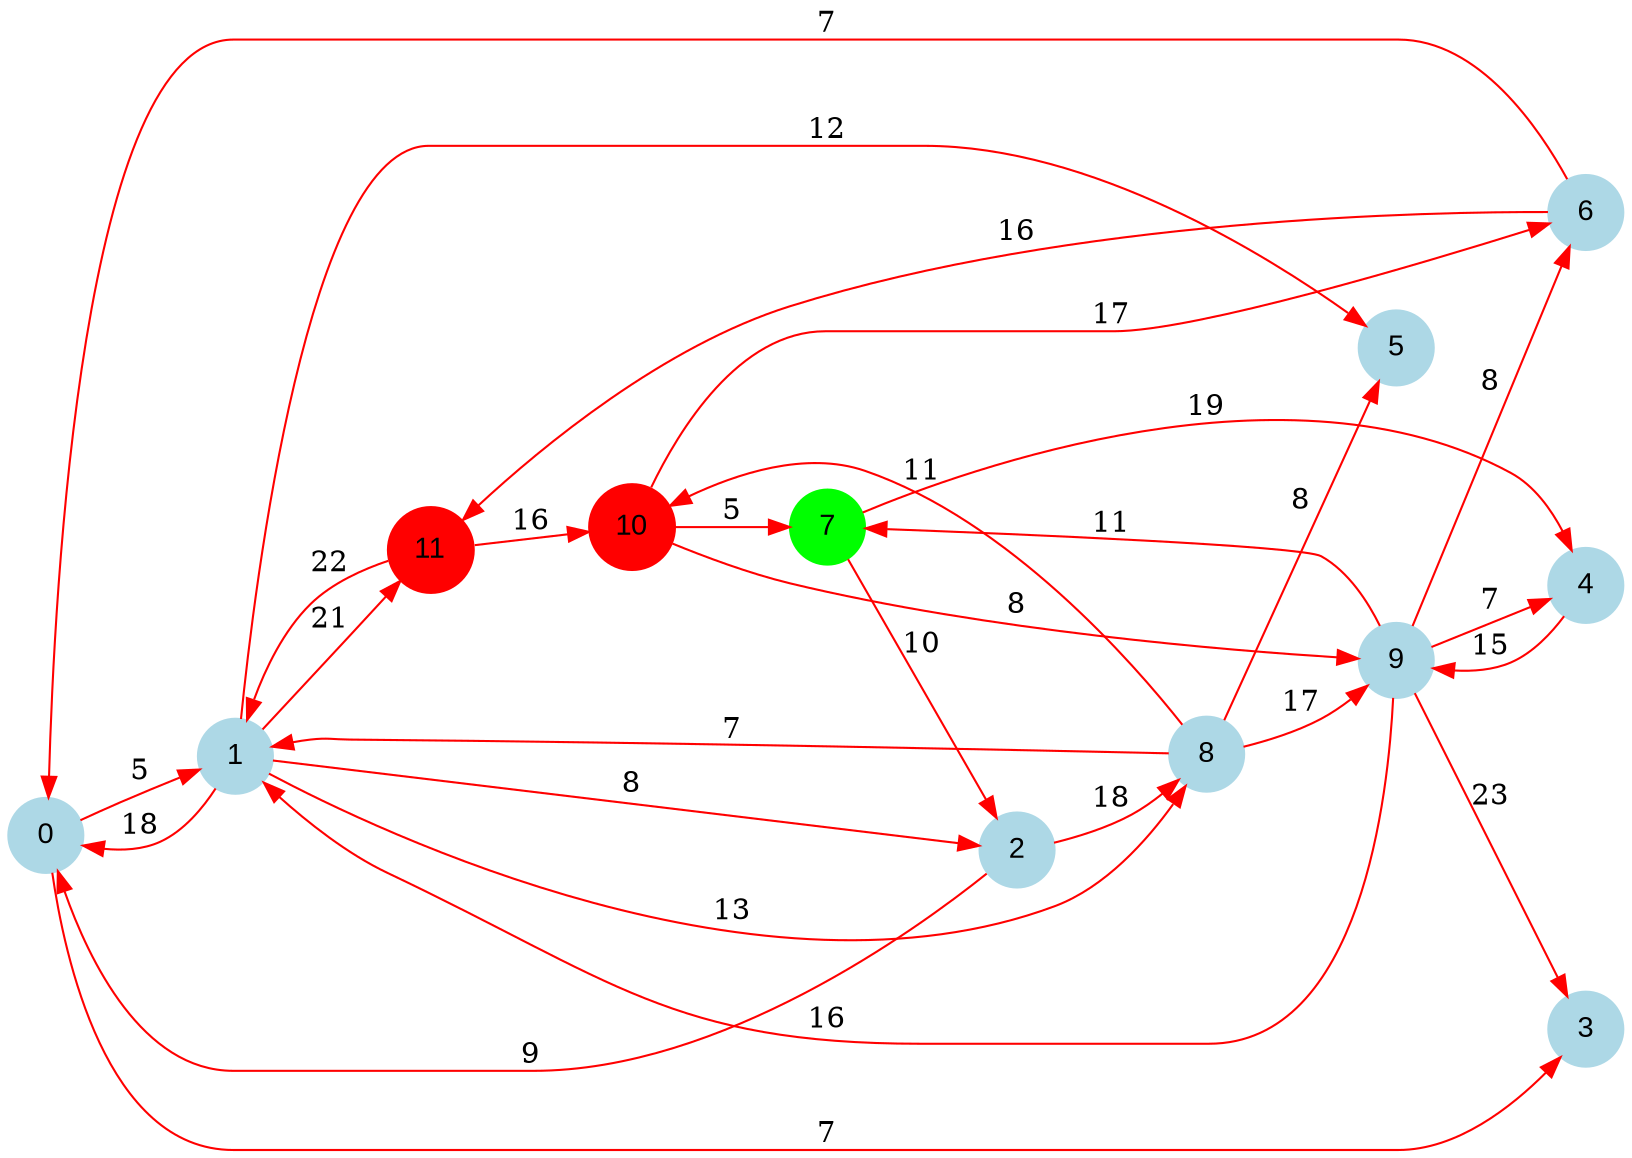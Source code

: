 digraph graphe {
rankdir = LR;
edge [color=red];
0 [fontname="Arial", shape = circle, color=lightblue, style=filled];
1 [fontname="Arial", shape = circle, color=lightblue, style=filled];
2 [fontname="Arial", shape = circle, color=lightblue, style=filled];
3 [fontname="Arial", shape = circle, color=lightblue, style=filled];
4 [fontname="Arial", shape = circle, color=lightblue, style=filled];
5 [fontname="Arial", shape = circle, color=lightblue, style=filled];
6 [fontname="Arial", shape = circle, color=lightblue, style=filled];
7 [fontname="Arial", shape = circle, color=green, style=filled];
8 [fontname="Arial", shape = circle, color=lightblue, style=filled];
9 [fontname="Arial", shape = circle, color=lightblue, style=filled];
10 [fontname="Arial", shape = circle, color=red, style=filled];
11 [fontname="Arial", shape = circle, color=red, style=filled];
	0 -> 1 [label = "5"];
	0 -> 3 [label = "7"];
	1 -> 0 [label = "18"];
	1 -> 2 [label = "8"];
	1 -> 5 [label = "12"];
	1 -> 8 [label = "13"];
	1 -> 11 [label = "21"];
	2 -> 0 [label = "9"];
	2 -> 8 [label = "18"];
	4 -> 9 [label = "15"];
	6 -> 0 [label = "7"];
	6 -> 11 [label = "16"];
	7 -> 2 [label = "10"];
	7 -> 4 [label = "19"];
	8 -> 1 [label = "7"];
	8 -> 5 [label = "8"];
	8 -> 9 [label = "17"];
	8 -> 10 [label = "11"];
	9 -> 1 [label = "16"];
	9 -> 3 [label = "23"];
	9 -> 4 [label = "7"];
	9 -> 6 [label = "8"];
	9 -> 7 [label = "11"];
	10 -> 6 [label = "17"];
	10 -> 7 [label = "5"];
	10 -> 9 [label = "8"];
	11 -> 1 [label = "22"];
	11 -> 10 [label = "16"];
}